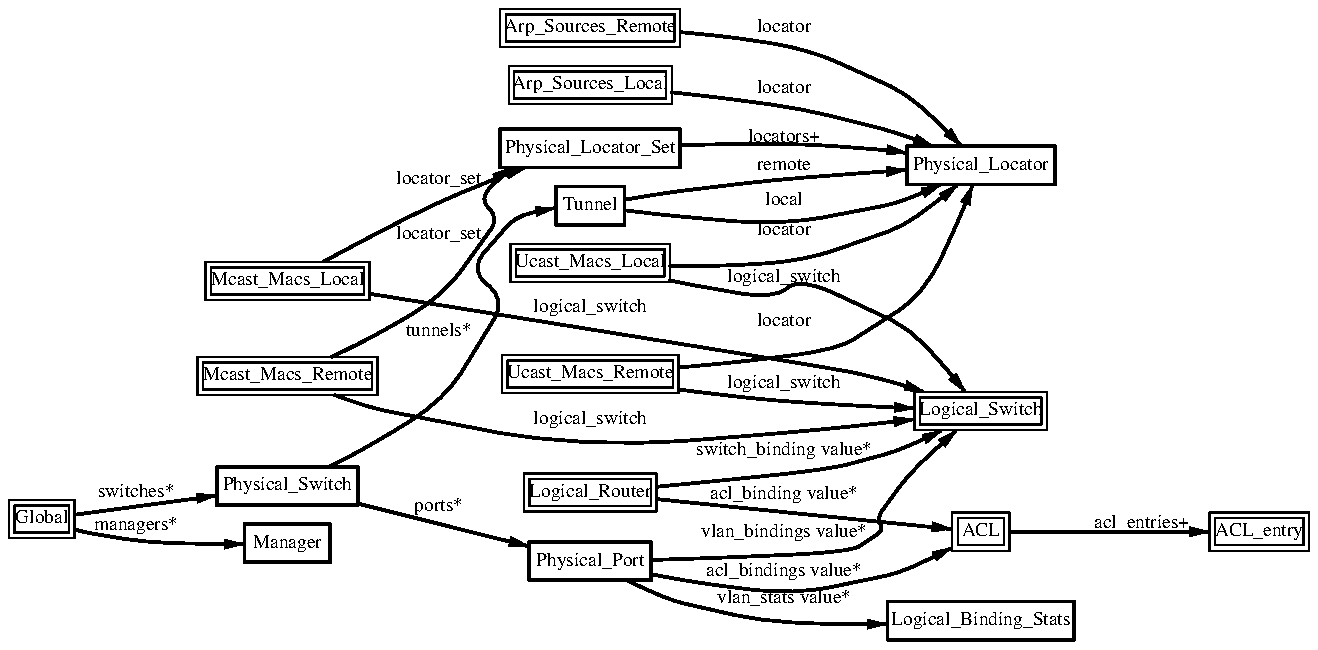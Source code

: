 .ps -3
.PS
linethick = 1;
linethick = 0.5;
box at 1.392118608,1.317992713 wid 0.899838821 height 0.190555 "Mcast_Macs_Remote"
box at 1.392118608,1.317992713 wid 0.844283265444444 height 0.134999444444444
linethick = 1;
box at 2.90596375,2.456025284 wid 0.899838821 height 0.190555 "Physical_Locator_Set"
linethick = 0.5;
box at 4.8591525,1.14333 wid 0.661645071 height 0.190555 "Logical_Switch"
box at 4.8591525,1.14333 wid 0.606089515444444 height 0.134999444444444
linethick = 0.5;
box at 2.90596375,0.735770966 wid 0.661645071 height 0.190555 "Logical_Router"
box at 2.90596375,0.735770966 wid 0.606089515444444 height 0.134999444444444
linethick = 0.5;
box at 4.8591525,0.539918537 wid 0.2858325 height 0.190555 "ACL"
box at 4.8591525,0.539918537 wid 0.230276944444444 height 0.134999444444444
linethick = 0.5;
box at 2.90596375,1.884360284 wid 0.799263892 height 0.190555 "Ucast_Macs_Local"
box at 2.90596375,1.884360284 wid 0.743708336444444 height 0.134999444444444
linethick = 1;
box at 4.8591525,2.371342642 wid 0.741030284 height 0.190555 "Physical_Locator"
linethick = 1;
box at 2.90596375,2.170192784 wid 0.3440584858 height 0.190555 "Tunnel"
linethick = 0.5;
box at 0.1640907216,0.603411463 wid 0.3281776321 height 0.190555 "Global"
box at 0.1640907216,0.603411463 wid 0.272622076544444 height 0.134999444444444
linethick = 1;
box at 1.392118608,0.767517429 wid 0.703986392 height 0.190555 "Physical_Switch"
linethick = 1;
box at 1.392118608,0.481684929 wid 0.42874875 height 0.190555 "Manager"
linethick = 0.5;
box at 6.25134733,0.539918537 wid 0.497577216 height 0.190555 "ACL_entry"
box at 6.25134733,0.539918537 wid 0.442021660444444 height 0.134999444444444
linethick = 1;
box at 2.90596375,0.391704858 wid 0.608708892 height 0.190555 "Physical_Port"
linethick = 0.5;
box at 1.392118608,1.794380213 wid 0.820453608 height 0.190555 "Mcast_Macs_Local"
box at 1.392118608,1.794380213 wid 0.764898052444444 height 0.134999444444444
linethick = 0.5;
box at 2.90596375,1.328587571 wid 0.883946534 height 0.190555 "Ucast_Macs_Remote"
box at 2.90596375,1.328587571 wid 0.828390978444444 height 0.134999444444444
linethick = 0.5;
box at 2.90596375,3.059474858 wid 0.899838821 height 0.190555 "Arp_Sources_Remote"
box at 2.90596375,3.059474858 wid 0.844283265444444 height 0.134999444444444
linethick = 0.5;
box at 2.90596375,2.773642358 wid 0.815156179 height 0.190555 "Arp_Sources_Local"
box at 2.90596375,2.773642358 wid 0.759600623444444 height 0.134999444444444
linethick = 1;
box at 4.8591525,0.0952775 wid 0.931585284 height 0.190555 "Logical_Binding_Stats"
linethick = 1;
spline -> from 1.613810295,1.41353699 to 1.613810295,1.41353699 to 1.833596432,1.521467342 to 2.168249123,1.717510326 to 2.360747784,1.984935213 to 2.449508303,2.108224298 to 2.350191037,2.204225907 to 2.456025284,2.313109034 to 2.473556344,2.331135537 to 2.493374064,2.346913491 to 2.514640002,2.360671562
"locator_set" at 2.149041179,2.024646875
linethick = 1;
spline -> from 1.630045581,1.222257881 to 1.630045581,1.222257881 to 1.723874863,1.187843648 to 1.834168097,1.152667195 to 1.937296463,1.132735142 to 2.862021767,0.954185107 to 3.9825995,1.040658966 to 4.52644347,1.101331678
"logical_switch" at 2.90596375,1.098320909
linethick = 1;
spline -> from 3.356893102,2.473137123 to 3.356893102,2.473137123 to 3.629158086,2.479311105 to 3.98412394,2.479806548 to 4.29815858,2.456025284 to 4.3598984,2.451375742 to 4.42506821,2.443791653 to 4.48871358,2.435064234
"locators+" at 3.87474537,2.511629233
linethick = 1;
spline -> from 3.237567561,0.764849659 to 3.237567561,0.764849659 to 3.583005665,0.797587008 to 4.1045547,0.853000402 to 4.29815858,0.90513625 to 4.4246871,0.939283706 to 4.56036226,0.996869427 to 4.66554862,1.046871059
"switch_binding value*" at 3.87474537,0.944847912
linethick = 1;
spline -> from 3.238596558,0.70276684 to 3.238596558,0.70276684 to 3.670051189,0.659244078 to 4.40982381,0.584660851 to 4.71547403,0.553829052
"acl_binding value*" at 3.87474537,0.722508338
linethick = 1;
spline -> from 5.00435541,0.539918537 to 5.00435541,0.539918537 to 5.23835695,0.539918537 to 5.71131446,0.539918537 to 6.00133917,0.539918537
"acl_entries+" at 5.66367571,0.579592088
linethick = 1;
spline -> from 3.305710029,1.795675987 to 3.305710029,1.795675987 to 3.354568331,1.785767127 to 3.403960187,1.776239377 to 3.451179716,1.767931179 to 3.82520107,1.701961038 to 3.95401625,1.812864048 to 4.29815858,1.651463963 to 4.50281465,1.555424243 to 4.68460412,1.35713271 to 4.78102495,1.238645611
"logical_switch" at 3.87474537,1.807642841
linethick = 1;
spline -> from 3.306014917,1.868277442 to 3.306014917,1.868277442 to 3.589522646,1.868772885 to 3.97688285,1.894459699 to 4.29815858,2.006124929 to 4.46813364,2.06523509 to 4.63734648,2.18795251 to 4.74367617,2.274769368
"locator" at 3.87474537,2.045836591
linethick = 1;
spline -> from 3.078644691,2.199690698 to 3.078644691,2.199690698 to 3.185050603,2.217602868 to 3.325870748,2.239897803 to 3.451179716,2.254913537 to 3.802372581,2.29694997 to 4.20478663,2.328696433 to 4.48833247,2.348323598
"remote" at 3.87474537,2.368712983
linethick = 1;
spline -> from 3.079597466,2.14717374 to 3.079597466,2.14717374 to 3.342449033,2.11592272 to 3.86521762,2.072781068 to 4.29815858,2.154338608 to 4.42316266,2.177891206 to 4.55655116,2.228921835 to 4.6609753,2.275569699
"local" at 3.87474537,2.194012159
linethick = 1;
spline -> from 0.3285396866,0.624867956 to 0.3285396866,0.624867956 to 0.507714742,0.64903033 to 0.804332655,0.689008769 to 1.037991196,0.720488455
"switches*" at 0.635196037,0.733103196
linethick = 1;
spline -> from 0.3293476398,0.550627728 to 0.3293476398,0.550627728 to 0.3602747163,0.542167086 to 0.392657633,0.534506775 to 0.423451321,0.529323679 to 0.680243239,0.486143916 to 0.980519808,0.477835718 to 1.176715236,0.477988162
"managers*" at 0.635196037,0.569035341
linethick = 1;
spline -> from 1.601347998,0.863671482 to 1.601347998,0.863671482 to 1.8255169,0.980672252 to 2.178081761,1.200039168 to 2.360747784,1.497990966 to 2.485713753,1.701732372 to 2.298626854,1.847430725 to 2.456025284,2.027276534 to 2.524929972,2.10601386 to 2.6372812,2.141685756 to 2.731834591,2.157692376
"tunnels*" at 2.149041179,1.537664517
linethick = 1;
spline -> from 1.744188026,0.680814904 to 1.744188026,0.680814904 to 2.003419048,0.615988093 to 2.354307025,0.528294682 to 2.601342527,0.466516751
"ports*" at 2.149041179,0.664312841
linethick = 1;
spline -> from 3.211842636,0.399174614 to 3.211842636,0.399174614 to 3.592571526,0.411027135 to 4.20974106,0.43903872 to 4.29815858,0.497577216 to 4.3751428,0.548760289 to 4.33893735,0.608022894 to 4.39343608,0.682834787 to 4.49519245,0.822587824 to 4.64001425,0.959787424 to 4.73986507,1.047557057
"vlan_bindings value*" at 3.87474537,0.537250767
linethick = 1;
spline -> from 3.210623084,0.3268323138 to 3.210623084,0.3268323138 to 3.493673481,0.2761637393 to 3.92886299,0.2259105747 to 4.29815858,0.3017133537 to 4.44717259,0.3323164867 to 4.60571435,0.404662598 to 4.71509292,0.461676654
"acl_bindings value*" at 3.87474537,0.3414097713
linethick = 1;
spline -> from 3.093317426,0.2960805479 to 3.093317426,0.2960805479 to 3.195569239,0.2472603569 to 3.327204633,0.1923309726 to 3.451179716,0.1640907216 to 3.759612039,0.0938216598 to 4.11560689,0.0771061752 to 4.39191164,0.077708329
"vlan_stats value*" at 3.87474537,0.2037871392
linethick = 1;
spline -> from 1.573641301,1.890534266 to 1.573641301,1.890534266 to 1.780888919,2.001322943 to 2.137150547,2.18452252 to 2.456025284,2.313109034 to 2.49665161,2.329496764 to 2.539907595,2.345312829 to 2.582896803,2.360099897
"locator_set" at 2.149041179,2.299884517
linethick = 1;
spline -> from 1.802726522,1.729362847 to 1.802726522,1.729362847 to 2.571882724,1.605806985 to 4.17772782,1.346690296 to 4.29815858,1.317992713 to 4.39000609,1.296116999 to 4.48909469,1.266923973 to 4.57751221,1.238645611
"logical_switch" at 2.90596375,1.659429162
linethick = 1;
spline -> from 3.348318127,1.252060683 to 3.348318127,1.252060683 to 3.383075359,1.247106253 to 3.417642036,1.242532933 to 3.451179716,1.2386075 to 3.81834109,1.195618292 to 4.24213541,1.170160144 to 4.52720569,1.156516406
"logical_switch" at 3.87474537,1.278319162
linethick = 1;
spline -> from 3.348318127,1.360829477 to 3.348318127,1.360829477 to 3.694213563,1.393223827 to 4.14380903,1.452638876 to 4.29815858,1.550889034 to 4.57598777,1.727914629 to 4.74901171,2.099191991 to 4.81875484,2.275074256
"locator" at 3.87474537,1.590600696
linethick = 1;
spline -> from 3.357274212,3.037713477 to 3.357274212,3.037713477 to 3.637656839,3.010540334 to 4.00127389,2.950058177 to 4.29815858,2.815983679 to 4.48375915,2.732063257 to 4.6609753,2.571615947 to 4.76349389,2.468144582
"locator" at 3.87474537,3.062104517
linethick = 1;
spline -> from 3.314475559,2.737017687 to 3.314475559,2.737017687 to 3.59348619,2.706376443 to 3.97192842,2.654278706 to 4.29815858,2.5724925 to 4.40715604,2.545166913 to 4.52453792,2.504426254 to 4.62324541,2.466734475
"locator" at 3.87474537,2.755120412
.ps +3
.PE
